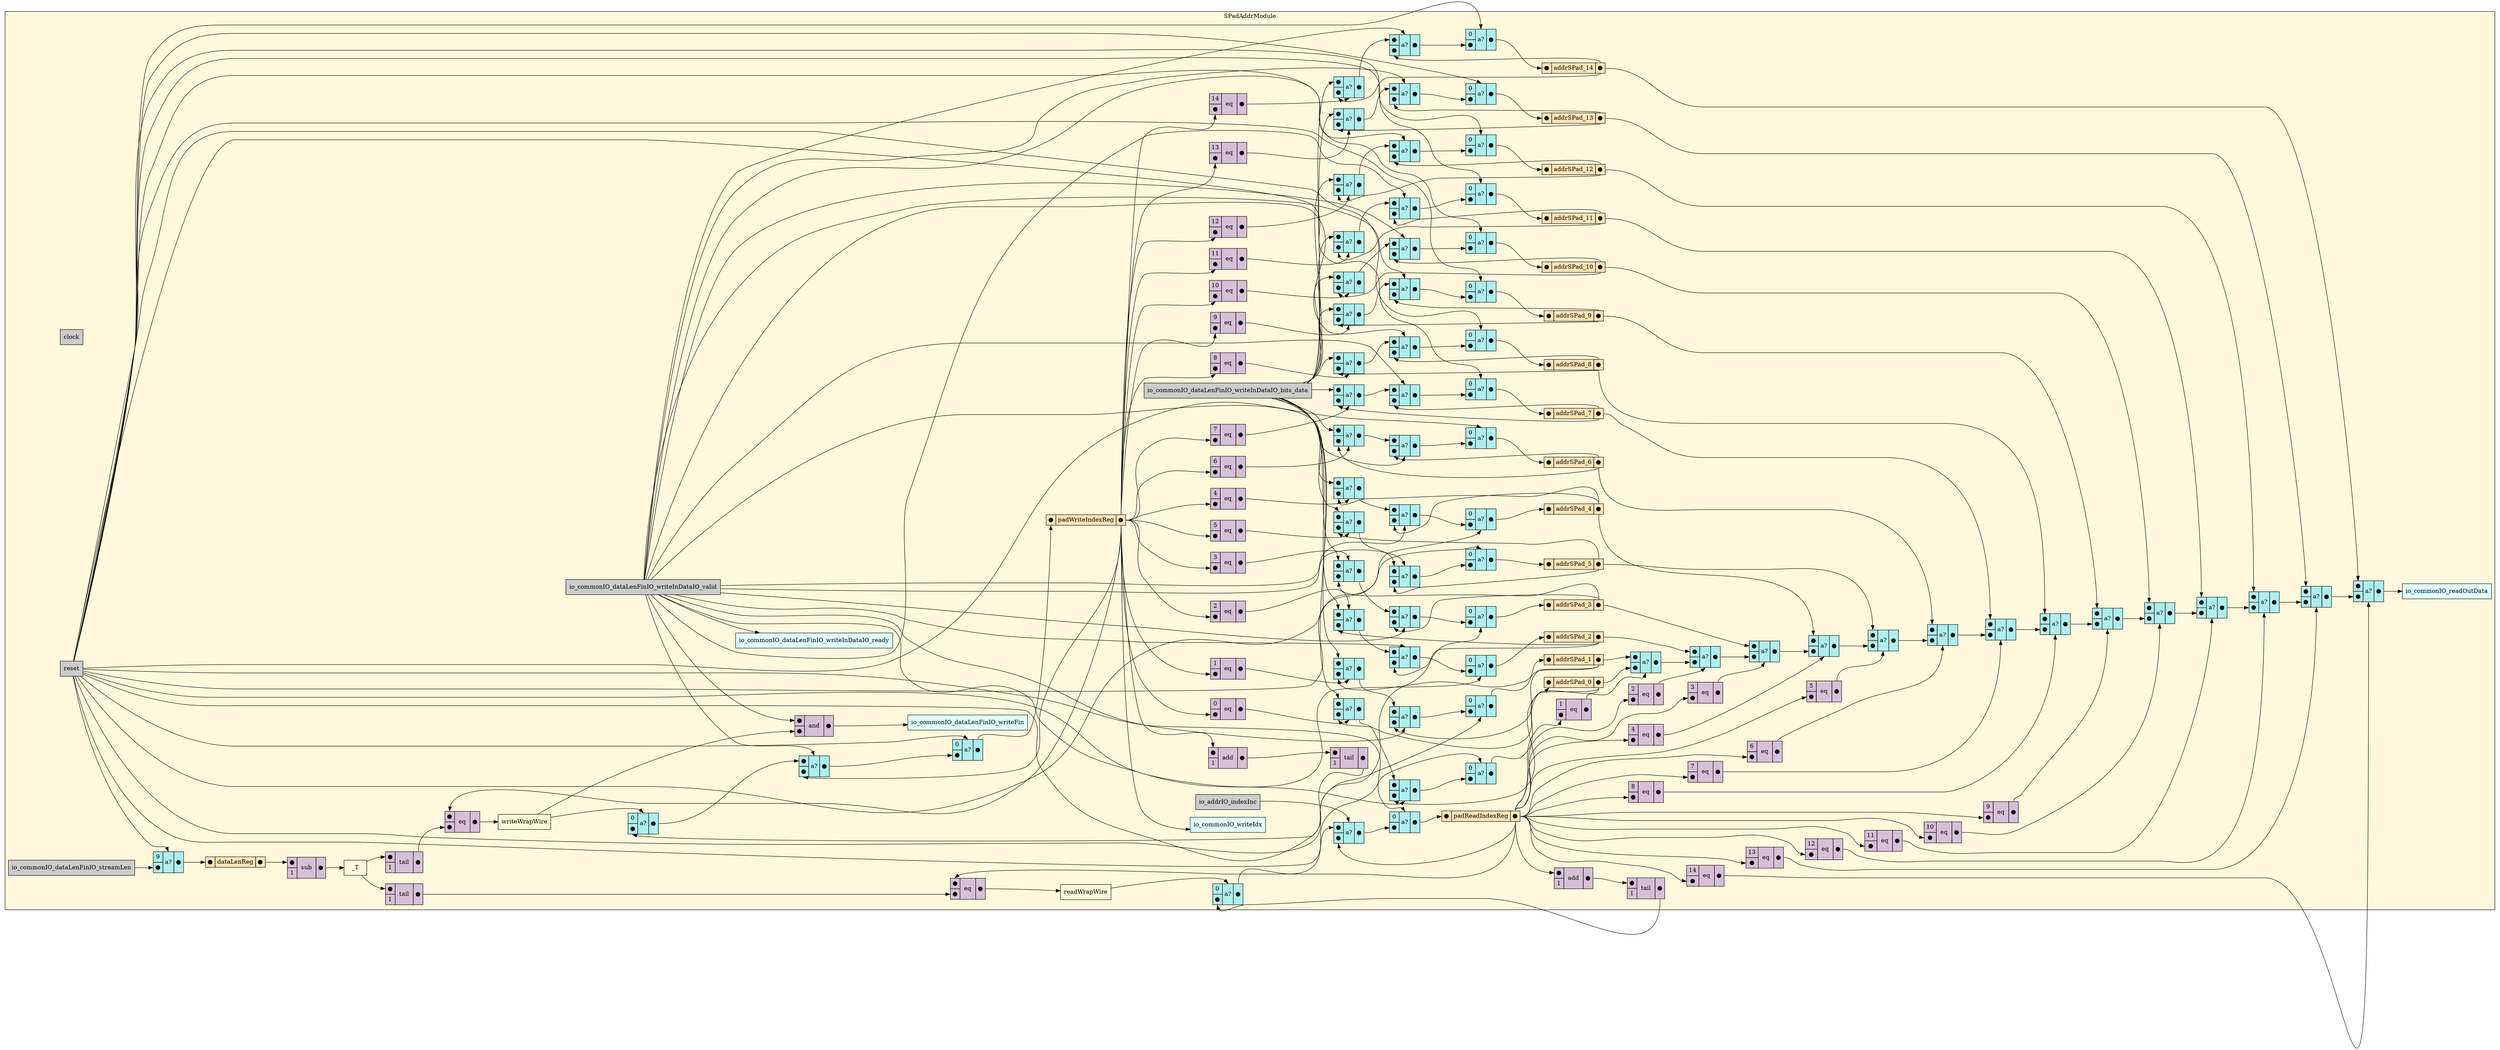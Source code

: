 digraph SPadAddrModule {
stylesheet = "styles.css"
rankdir="LR" 

subgraph cluster_SPadAddrModule {
  label="SPadAddrModule"
  URL=""
  bgcolor="#FFF8DC"
  cluster_SPadAddrModule_clock [shape = "rectangle" style="filled" fillcolor="#CCCCCC" label="clock" rank="0"]
     
cluster_SPadAddrModule_reset [shape = "rectangle" style="filled" fillcolor="#CCCCCC" label="reset" rank="0"]
     
cluster_SPadAddrModule_io_commonIO_dataLenFinIO_writeInDataIO_valid [shape = "rectangle" style="filled" fillcolor="#CCCCCC" label="io_commonIO_dataLenFinIO_writeInDataIO_valid" rank="0"]
     
cluster_SPadAddrModule_io_commonIO_dataLenFinIO_writeInDataIO_bits_data [shape = "rectangle" style="filled" fillcolor="#CCCCCC" label="io_commonIO_dataLenFinIO_writeInDataIO_bits_data" rank="0"]
     
cluster_SPadAddrModule_io_commonIO_dataLenFinIO_streamLen [shape = "rectangle" style="filled" fillcolor="#CCCCCC" label="io_commonIO_dataLenFinIO_streamLen" rank="0"]
     
cluster_SPadAddrModule_io_addrIO_indexInc [shape = "rectangle" style="filled" fillcolor="#CCCCCC" label="io_addrIO_indexInc" rank="0"]
     
cluster_SPadAddrModule_io_commonIO_readOutData [shape = "rectangle" style="filled" fillcolor="#E0FFFF" label="io_commonIO_readOutData" rank="1000"]
     
cluster_SPadAddrModule_io_commonIO_writeIdx [shape = "rectangle" style="filled" fillcolor="#E0FFFF" label="io_commonIO_writeIdx" rank="1000"]
     
cluster_SPadAddrModule_io_commonIO_dataLenFinIO_writeInDataIO_ready [shape = "rectangle" style="filled" fillcolor="#E0FFFF" label="io_commonIO_dataLenFinIO_writeInDataIO_ready" rank="1000"]
     
cluster_SPadAddrModule_io_commonIO_dataLenFinIO_writeFin [shape = "rectangle" style="filled" fillcolor="#E0FFFF" label="io_commonIO_dataLenFinIO_writeFin" rank="1000"]
     
struct_cluster_SPadAddrModule_dataLenReg [shape="plaintext" label=<
<TABLE BORDER="0" CELLBORDER="1" CELLSPACING="0" CELLPADDING="4" BGCOLOR="#FFE4B5">
  <TR>
    <TD PORT="in">&#x25cf;</TD>
    <TD>dataLenReg</TD>
    <TD PORT="out">&#x25cf;</TD>
  </TR>
</TABLE>>];
struct_cluster_SPadAddrModule_padWriteIndexReg [shape="plaintext" label=<
<TABLE BORDER="0" CELLBORDER="1" CELLSPACING="0" CELLPADDING="4" BGCOLOR="#FFE4B5">
  <TR>
    <TD PORT="in">&#x25cf;</TD>
    <TD>padWriteIndexReg</TD>
    <TD PORT="out">&#x25cf;</TD>
  </TR>
</TABLE>>];
struct_cluster_SPadAddrModule_padReadIndexReg [shape="plaintext" label=<
<TABLE BORDER="0" CELLBORDER="1" CELLSPACING="0" CELLPADDING="4" BGCOLOR="#FFE4B5">
  <TR>
    <TD PORT="in">&#x25cf;</TD>
    <TD>padReadIndexReg</TD>
    <TD PORT="out">&#x25cf;</TD>
  </TR>
</TABLE>>];
cluster_SPadAddrModule__T [label = "_T" shape="rectangle"]; 

op_sub_85 [shape = "plaintext" label=<
<TABLE BORDER="0" CELLBORDER="1" CELLSPACING="0" CELLPADDING="4" BGCOLOR="#D8BFD8">
  <TR>
    <TD PORT="in1">&#x25cf;</TD>
    <TD ROWSPAN="2" > sub </TD>
    <TD ROWSPAN="2" PORT="out">&#x25cf;</TD>
  </TR>
  <TR>
    <TD PORT="in2">1</TD>
  </TR>
</TABLE>>];
       
cluster_SPadAddrModule_writeWrapWire [label = "writeWrapWire" shape="rectangle"]; 

op_eq_86 [shape = "plaintext" label=<
<TABLE BORDER="0" CELLBORDER="1" CELLSPACING="0" CELLPADDING="4" BGCOLOR="#D8BFD8">
  <TR>
    <TD PORT="in1">&#x25cf;</TD>
    <TD ROWSPAN="2" > eq </TD>
    <TD ROWSPAN="2" PORT="out">&#x25cf;</TD>
  </TR>
  <TR>
    <TD PORT="in2">&#x25cf;</TD>
  </TR>
</TABLE>>];
       

op_tail_87 [shape = "plaintext" label=<
<TABLE BORDER="0" CELLBORDER="1" CELLSPACING="0" CELLPADDING="4" BGCOLOR="#D8BFD8">
  <TR>
    <TD PORT="in1">&#x25cf;</TD>
    <TD ROWSPAN="2" > tail </TD>
    <TD ROWSPAN="2" PORT="out">&#x25cf;</TD>
  </TR>
  <TR>
    <TD>1</TD>
  </TR>
</TABLE>>];
       
cluster_SPadAddrModule_readWrapWire [label = "readWrapWire" shape="rectangle"]; 

op_eq_88 [shape = "plaintext" label=<
<TABLE BORDER="0" CELLBORDER="1" CELLSPACING="0" CELLPADDING="4" BGCOLOR="#D8BFD8">
  <TR>
    <TD PORT="in1">&#x25cf;</TD>
    <TD ROWSPAN="2" > eq </TD>
    <TD ROWSPAN="2" PORT="out">&#x25cf;</TD>
  </TR>
  <TR>
    <TD PORT="in2">&#x25cf;</TD>
  </TR>
</TABLE>>];
       

op_tail_89 [shape = "plaintext" label=<
<TABLE BORDER="0" CELLBORDER="1" CELLSPACING="0" CELLPADDING="4" BGCOLOR="#D8BFD8">
  <TR>
    <TD PORT="in1">&#x25cf;</TD>
    <TD ROWSPAN="2" > tail </TD>
    <TD ROWSPAN="2" PORT="out">&#x25cf;</TD>
  </TR>
  <TR>
    <TD>1</TD>
  </TR>
</TABLE>>];
       
struct_cluster_SPadAddrModule_addrSPad_0 [shape="plaintext" label=<
<TABLE BORDER="0" CELLBORDER="1" CELLSPACING="0" CELLPADDING="4" BGCOLOR="#FFE4B5">
  <TR>
    <TD PORT="in">&#x25cf;</TD>
    <TD>addrSPad_0</TD>
    <TD PORT="out">&#x25cf;</TD>
  </TR>
</TABLE>>];
struct_cluster_SPadAddrModule_addrSPad_1 [shape="plaintext" label=<
<TABLE BORDER="0" CELLBORDER="1" CELLSPACING="0" CELLPADDING="4" BGCOLOR="#FFE4B5">
  <TR>
    <TD PORT="in">&#x25cf;</TD>
    <TD>addrSPad_1</TD>
    <TD PORT="out">&#x25cf;</TD>
  </TR>
</TABLE>>];
struct_cluster_SPadAddrModule_addrSPad_2 [shape="plaintext" label=<
<TABLE BORDER="0" CELLBORDER="1" CELLSPACING="0" CELLPADDING="4" BGCOLOR="#FFE4B5">
  <TR>
    <TD PORT="in">&#x25cf;</TD>
    <TD>addrSPad_2</TD>
    <TD PORT="out">&#x25cf;</TD>
  </TR>
</TABLE>>];
struct_cluster_SPadAddrModule_addrSPad_3 [shape="plaintext" label=<
<TABLE BORDER="0" CELLBORDER="1" CELLSPACING="0" CELLPADDING="4" BGCOLOR="#FFE4B5">
  <TR>
    <TD PORT="in">&#x25cf;</TD>
    <TD>addrSPad_3</TD>
    <TD PORT="out">&#x25cf;</TD>
  </TR>
</TABLE>>];
struct_cluster_SPadAddrModule_addrSPad_4 [shape="plaintext" label=<
<TABLE BORDER="0" CELLBORDER="1" CELLSPACING="0" CELLPADDING="4" BGCOLOR="#FFE4B5">
  <TR>
    <TD PORT="in">&#x25cf;</TD>
    <TD>addrSPad_4</TD>
    <TD PORT="out">&#x25cf;</TD>
  </TR>
</TABLE>>];
struct_cluster_SPadAddrModule_addrSPad_5 [shape="plaintext" label=<
<TABLE BORDER="0" CELLBORDER="1" CELLSPACING="0" CELLPADDING="4" BGCOLOR="#FFE4B5">
  <TR>
    <TD PORT="in">&#x25cf;</TD>
    <TD>addrSPad_5</TD>
    <TD PORT="out">&#x25cf;</TD>
  </TR>
</TABLE>>];
struct_cluster_SPadAddrModule_addrSPad_6 [shape="plaintext" label=<
<TABLE BORDER="0" CELLBORDER="1" CELLSPACING="0" CELLPADDING="4" BGCOLOR="#FFE4B5">
  <TR>
    <TD PORT="in">&#x25cf;</TD>
    <TD>addrSPad_6</TD>
    <TD PORT="out">&#x25cf;</TD>
  </TR>
</TABLE>>];
struct_cluster_SPadAddrModule_addrSPad_7 [shape="plaintext" label=<
<TABLE BORDER="0" CELLBORDER="1" CELLSPACING="0" CELLPADDING="4" BGCOLOR="#FFE4B5">
  <TR>
    <TD PORT="in">&#x25cf;</TD>
    <TD>addrSPad_7</TD>
    <TD PORT="out">&#x25cf;</TD>
  </TR>
</TABLE>>];
struct_cluster_SPadAddrModule_addrSPad_8 [shape="plaintext" label=<
<TABLE BORDER="0" CELLBORDER="1" CELLSPACING="0" CELLPADDING="4" BGCOLOR="#FFE4B5">
  <TR>
    <TD PORT="in">&#x25cf;</TD>
    <TD>addrSPad_8</TD>
    <TD PORT="out">&#x25cf;</TD>
  </TR>
</TABLE>>];
struct_cluster_SPadAddrModule_addrSPad_9 [shape="plaintext" label=<
<TABLE BORDER="0" CELLBORDER="1" CELLSPACING="0" CELLPADDING="4" BGCOLOR="#FFE4B5">
  <TR>
    <TD PORT="in">&#x25cf;</TD>
    <TD>addrSPad_9</TD>
    <TD PORT="out">&#x25cf;</TD>
  </TR>
</TABLE>>];
struct_cluster_SPadAddrModule_addrSPad_10 [shape="plaintext" label=<
<TABLE BORDER="0" CELLBORDER="1" CELLSPACING="0" CELLPADDING="4" BGCOLOR="#FFE4B5">
  <TR>
    <TD PORT="in">&#x25cf;</TD>
    <TD>addrSPad_10</TD>
    <TD PORT="out">&#x25cf;</TD>
  </TR>
</TABLE>>];
struct_cluster_SPadAddrModule_addrSPad_11 [shape="plaintext" label=<
<TABLE BORDER="0" CELLBORDER="1" CELLSPACING="0" CELLPADDING="4" BGCOLOR="#FFE4B5">
  <TR>
    <TD PORT="in">&#x25cf;</TD>
    <TD>addrSPad_11</TD>
    <TD PORT="out">&#x25cf;</TD>
  </TR>
</TABLE>>];
struct_cluster_SPadAddrModule_addrSPad_12 [shape="plaintext" label=<
<TABLE BORDER="0" CELLBORDER="1" CELLSPACING="0" CELLPADDING="4" BGCOLOR="#FFE4B5">
  <TR>
    <TD PORT="in">&#x25cf;</TD>
    <TD>addrSPad_12</TD>
    <TD PORT="out">&#x25cf;</TD>
  </TR>
</TABLE>>];
struct_cluster_SPadAddrModule_addrSPad_13 [shape="plaintext" label=<
<TABLE BORDER="0" CELLBORDER="1" CELLSPACING="0" CELLPADDING="4" BGCOLOR="#FFE4B5">
  <TR>
    <TD PORT="in">&#x25cf;</TD>
    <TD>addrSPad_13</TD>
    <TD PORT="out">&#x25cf;</TD>
  </TR>
</TABLE>>];
struct_cluster_SPadAddrModule_addrSPad_14 [shape="plaintext" label=<
<TABLE BORDER="0" CELLBORDER="1" CELLSPACING="0" CELLPADDING="4" BGCOLOR="#FFE4B5">
  <TR>
    <TD PORT="in">&#x25cf;</TD>
    <TD>addrSPad_14</TD>
    <TD PORT="out">&#x25cf;</TD>
  </TR>
</TABLE>>];

mux_2049202491 [shape = "plaintext" label=<
<TABLE BORDER="0" CELLBORDER="1" CELLSPACING="0" CELLPADDING="4" BGCOLOR="#AFEEEE">
  <TR>
    <TD PORT="in1">&#x25cf;</TD>
    <TD ROWSPAN="2" PORT="select">a?</TD>
    <TD ROWSPAN="2" PORT="out">&#x25cf;</TD>
  </TR>
  <TR>
    <TD PORT="in2">&#x25cf;</TD>
  </TR>
</TABLE>>];
       

op_eq_90 [shape = "plaintext" label=<
<TABLE BORDER="0" CELLBORDER="1" CELLSPACING="0" CELLPADDING="4" BGCOLOR="#D8BFD8">
  <TR>
    <TD PORT="in1">14</TD>
    <TD ROWSPAN="2" > eq </TD>
    <TD ROWSPAN="2" PORT="out">&#x25cf;</TD>
  </TR>
  <TR>
    <TD PORT="in2">&#x25cf;</TD>
  </TR>
</TABLE>>];
       

mux_1926538878 [shape = "plaintext" label=<
<TABLE BORDER="0" CELLBORDER="1" CELLSPACING="0" CELLPADDING="4" BGCOLOR="#AFEEEE">
  <TR>
    <TD PORT="in1">&#x25cf;</TD>
    <TD ROWSPAN="2" PORT="select">a?</TD>
    <TD ROWSPAN="2" PORT="out">&#x25cf;</TD>
  </TR>
  <TR>
    <TD PORT="in2">&#x25cf;</TD>
  </TR>
</TABLE>>];
       

op_eq_91 [shape = "plaintext" label=<
<TABLE BORDER="0" CELLBORDER="1" CELLSPACING="0" CELLPADDING="4" BGCOLOR="#D8BFD8">
  <TR>
    <TD PORT="in1">13</TD>
    <TD ROWSPAN="2" > eq </TD>
    <TD ROWSPAN="2" PORT="out">&#x25cf;</TD>
  </TR>
  <TR>
    <TD PORT="in2">&#x25cf;</TD>
  </TR>
</TABLE>>];
       

mux_319488335 [shape = "plaintext" label=<
<TABLE BORDER="0" CELLBORDER="1" CELLSPACING="0" CELLPADDING="4" BGCOLOR="#AFEEEE">
  <TR>
    <TD PORT="in1">&#x25cf;</TD>
    <TD ROWSPAN="2" PORT="select">a?</TD>
    <TD ROWSPAN="2" PORT="out">&#x25cf;</TD>
  </TR>
  <TR>
    <TD PORT="in2">&#x25cf;</TD>
  </TR>
</TABLE>>];
       

op_eq_92 [shape = "plaintext" label=<
<TABLE BORDER="0" CELLBORDER="1" CELLSPACING="0" CELLPADDING="4" BGCOLOR="#D8BFD8">
  <TR>
    <TD PORT="in1">12</TD>
    <TD ROWSPAN="2" > eq </TD>
    <TD ROWSPAN="2" PORT="out">&#x25cf;</TD>
  </TR>
  <TR>
    <TD PORT="in2">&#x25cf;</TD>
  </TR>
</TABLE>>];
       

mux_1037706255 [shape = "plaintext" label=<
<TABLE BORDER="0" CELLBORDER="1" CELLSPACING="0" CELLPADDING="4" BGCOLOR="#AFEEEE">
  <TR>
    <TD PORT="in1">&#x25cf;</TD>
    <TD ROWSPAN="2" PORT="select">a?</TD>
    <TD ROWSPAN="2" PORT="out">&#x25cf;</TD>
  </TR>
  <TR>
    <TD PORT="in2">&#x25cf;</TD>
  </TR>
</TABLE>>];
       

op_eq_93 [shape = "plaintext" label=<
<TABLE BORDER="0" CELLBORDER="1" CELLSPACING="0" CELLPADDING="4" BGCOLOR="#D8BFD8">
  <TR>
    <TD PORT="in1">11</TD>
    <TD ROWSPAN="2" > eq </TD>
    <TD ROWSPAN="2" PORT="out">&#x25cf;</TD>
  </TR>
  <TR>
    <TD PORT="in2">&#x25cf;</TD>
  </TR>
</TABLE>>];
       

mux_1506158024 [shape = "plaintext" label=<
<TABLE BORDER="0" CELLBORDER="1" CELLSPACING="0" CELLPADDING="4" BGCOLOR="#AFEEEE">
  <TR>
    <TD PORT="in1">&#x25cf;</TD>
    <TD ROWSPAN="2" PORT="select">a?</TD>
    <TD ROWSPAN="2" PORT="out">&#x25cf;</TD>
  </TR>
  <TR>
    <TD PORT="in2">&#x25cf;</TD>
  </TR>
</TABLE>>];
       

op_eq_94 [shape = "plaintext" label=<
<TABLE BORDER="0" CELLBORDER="1" CELLSPACING="0" CELLPADDING="4" BGCOLOR="#D8BFD8">
  <TR>
    <TD PORT="in1">10</TD>
    <TD ROWSPAN="2" > eq </TD>
    <TD ROWSPAN="2" PORT="out">&#x25cf;</TD>
  </TR>
  <TR>
    <TD PORT="in2">&#x25cf;</TD>
  </TR>
</TABLE>>];
       

mux_1614080505 [shape = "plaintext" label=<
<TABLE BORDER="0" CELLBORDER="1" CELLSPACING="0" CELLPADDING="4" BGCOLOR="#AFEEEE">
  <TR>
    <TD PORT="in1">&#x25cf;</TD>
    <TD ROWSPAN="2" PORT="select">a?</TD>
    <TD ROWSPAN="2" PORT="out">&#x25cf;</TD>
  </TR>
  <TR>
    <TD PORT="in2">&#x25cf;</TD>
  </TR>
</TABLE>>];
       

op_eq_95 [shape = "plaintext" label=<
<TABLE BORDER="0" CELLBORDER="1" CELLSPACING="0" CELLPADDING="4" BGCOLOR="#D8BFD8">
  <TR>
    <TD PORT="in1">9</TD>
    <TD ROWSPAN="2" > eq </TD>
    <TD ROWSPAN="2" PORT="out">&#x25cf;</TD>
  </TR>
  <TR>
    <TD PORT="in2">&#x25cf;</TD>
  </TR>
</TABLE>>];
       

mux_1495366125 [shape = "plaintext" label=<
<TABLE BORDER="0" CELLBORDER="1" CELLSPACING="0" CELLPADDING="4" BGCOLOR="#AFEEEE">
  <TR>
    <TD PORT="in1">&#x25cf;</TD>
    <TD ROWSPAN="2" PORT="select">a?</TD>
    <TD ROWSPAN="2" PORT="out">&#x25cf;</TD>
  </TR>
  <TR>
    <TD PORT="in2">&#x25cf;</TD>
  </TR>
</TABLE>>];
       

op_eq_96 [shape = "plaintext" label=<
<TABLE BORDER="0" CELLBORDER="1" CELLSPACING="0" CELLPADDING="4" BGCOLOR="#D8BFD8">
  <TR>
    <TD PORT="in1">8</TD>
    <TD ROWSPAN="2" > eq </TD>
    <TD ROWSPAN="2" PORT="out">&#x25cf;</TD>
  </TR>
  <TR>
    <TD PORT="in2">&#x25cf;</TD>
  </TR>
</TABLE>>];
       

mux_66755092 [shape = "plaintext" label=<
<TABLE BORDER="0" CELLBORDER="1" CELLSPACING="0" CELLPADDING="4" BGCOLOR="#AFEEEE">
  <TR>
    <TD PORT="in1">&#x25cf;</TD>
    <TD ROWSPAN="2" PORT="select">a?</TD>
    <TD ROWSPAN="2" PORT="out">&#x25cf;</TD>
  </TR>
  <TR>
    <TD PORT="in2">&#x25cf;</TD>
  </TR>
</TABLE>>];
       

op_eq_97 [shape = "plaintext" label=<
<TABLE BORDER="0" CELLBORDER="1" CELLSPACING="0" CELLPADDING="4" BGCOLOR="#D8BFD8">
  <TR>
    <TD PORT="in1">7</TD>
    <TD ROWSPAN="2" > eq </TD>
    <TD ROWSPAN="2" PORT="out">&#x25cf;</TD>
  </TR>
  <TR>
    <TD PORT="in2">&#x25cf;</TD>
  </TR>
</TABLE>>];
       

mux_813141388 [shape = "plaintext" label=<
<TABLE BORDER="0" CELLBORDER="1" CELLSPACING="0" CELLPADDING="4" BGCOLOR="#AFEEEE">
  <TR>
    <TD PORT="in1">&#x25cf;</TD>
    <TD ROWSPAN="2" PORT="select">a?</TD>
    <TD ROWSPAN="2" PORT="out">&#x25cf;</TD>
  </TR>
  <TR>
    <TD PORT="in2">&#x25cf;</TD>
  </TR>
</TABLE>>];
       

op_eq_98 [shape = "plaintext" label=<
<TABLE BORDER="0" CELLBORDER="1" CELLSPACING="0" CELLPADDING="4" BGCOLOR="#D8BFD8">
  <TR>
    <TD PORT="in1">6</TD>
    <TD ROWSPAN="2" > eq </TD>
    <TD ROWSPAN="2" PORT="out">&#x25cf;</TD>
  </TR>
  <TR>
    <TD PORT="in2">&#x25cf;</TD>
  </TR>
</TABLE>>];
       

mux_133399193 [shape = "plaintext" label=<
<TABLE BORDER="0" CELLBORDER="1" CELLSPACING="0" CELLPADDING="4" BGCOLOR="#AFEEEE">
  <TR>
    <TD PORT="in1">&#x25cf;</TD>
    <TD ROWSPAN="2" PORT="select">a?</TD>
    <TD ROWSPAN="2" PORT="out">&#x25cf;</TD>
  </TR>
  <TR>
    <TD PORT="in2">&#x25cf;</TD>
  </TR>
</TABLE>>];
       

op_eq_99 [shape = "plaintext" label=<
<TABLE BORDER="0" CELLBORDER="1" CELLSPACING="0" CELLPADDING="4" BGCOLOR="#D8BFD8">
  <TR>
    <TD PORT="in1">5</TD>
    <TD ROWSPAN="2" > eq </TD>
    <TD ROWSPAN="2" PORT="out">&#x25cf;</TD>
  </TR>
  <TR>
    <TD PORT="in2">&#x25cf;</TD>
  </TR>
</TABLE>>];
       

mux_831107581 [shape = "plaintext" label=<
<TABLE BORDER="0" CELLBORDER="1" CELLSPACING="0" CELLPADDING="4" BGCOLOR="#AFEEEE">
  <TR>
    <TD PORT="in1">&#x25cf;</TD>
    <TD ROWSPAN="2" PORT="select">a?</TD>
    <TD ROWSPAN="2" PORT="out">&#x25cf;</TD>
  </TR>
  <TR>
    <TD PORT="in2">&#x25cf;</TD>
  </TR>
</TABLE>>];
       

op_eq_100 [shape = "plaintext" label=<
<TABLE BORDER="0" CELLBORDER="1" CELLSPACING="0" CELLPADDING="4" BGCOLOR="#D8BFD8">
  <TR>
    <TD PORT="in1">4</TD>
    <TD ROWSPAN="2" > eq </TD>
    <TD ROWSPAN="2" PORT="out">&#x25cf;</TD>
  </TR>
  <TR>
    <TD PORT="in2">&#x25cf;</TD>
  </TR>
</TABLE>>];
       

mux_794809759 [shape = "plaintext" label=<
<TABLE BORDER="0" CELLBORDER="1" CELLSPACING="0" CELLPADDING="4" BGCOLOR="#AFEEEE">
  <TR>
    <TD PORT="in1">&#x25cf;</TD>
    <TD ROWSPAN="2" PORT="select">a?</TD>
    <TD ROWSPAN="2" PORT="out">&#x25cf;</TD>
  </TR>
  <TR>
    <TD PORT="in2">&#x25cf;</TD>
  </TR>
</TABLE>>];
       

op_eq_101 [shape = "plaintext" label=<
<TABLE BORDER="0" CELLBORDER="1" CELLSPACING="0" CELLPADDING="4" BGCOLOR="#D8BFD8">
  <TR>
    <TD PORT="in1">3</TD>
    <TD ROWSPAN="2" > eq </TD>
    <TD ROWSPAN="2" PORT="out">&#x25cf;</TD>
  </TR>
  <TR>
    <TD PORT="in2">&#x25cf;</TD>
  </TR>
</TABLE>>];
       

mux_20185978 [shape = "plaintext" label=<
<TABLE BORDER="0" CELLBORDER="1" CELLSPACING="0" CELLPADDING="4" BGCOLOR="#AFEEEE">
  <TR>
    <TD PORT="in1">&#x25cf;</TD>
    <TD ROWSPAN="2" PORT="select">a?</TD>
    <TD ROWSPAN="2" PORT="out">&#x25cf;</TD>
  </TR>
  <TR>
    <TD PORT="in2">&#x25cf;</TD>
  </TR>
</TABLE>>];
       

op_eq_102 [shape = "plaintext" label=<
<TABLE BORDER="0" CELLBORDER="1" CELLSPACING="0" CELLPADDING="4" BGCOLOR="#D8BFD8">
  <TR>
    <TD PORT="in1">2</TD>
    <TD ROWSPAN="2" > eq </TD>
    <TD ROWSPAN="2" PORT="out">&#x25cf;</TD>
  </TR>
  <TR>
    <TD PORT="in2">&#x25cf;</TD>
  </TR>
</TABLE>>];
       

mux_1053384027 [shape = "plaintext" label=<
<TABLE BORDER="0" CELLBORDER="1" CELLSPACING="0" CELLPADDING="4" BGCOLOR="#AFEEEE">
  <TR>
    <TD PORT="in1">&#x25cf;</TD>
    <TD ROWSPAN="2" PORT="select">a?</TD>
    <TD ROWSPAN="2" PORT="out">&#x25cf;</TD>
  </TR>
  <TR>
    <TD PORT="in2">&#x25cf;</TD>
  </TR>
</TABLE>>];
       

op_eq_103 [shape = "plaintext" label=<
<TABLE BORDER="0" CELLBORDER="1" CELLSPACING="0" CELLPADDING="4" BGCOLOR="#D8BFD8">
  <TR>
    <TD PORT="in1">1</TD>
    <TD ROWSPAN="2" > eq </TD>
    <TD ROWSPAN="2" PORT="out">&#x25cf;</TD>
  </TR>
  <TR>
    <TD PORT="in2">&#x25cf;</TD>
  </TR>
</TABLE>>];
       

op_and_104 [shape = "plaintext" label=<
<TABLE BORDER="0" CELLBORDER="1" CELLSPACING="0" CELLPADDING="4" BGCOLOR="#D8BFD8">
  <TR>
    <TD PORT="in1">&#x25cf;</TD>
    <TD ROWSPAN="2" > and </TD>
    <TD ROWSPAN="2" PORT="out">&#x25cf;</TD>
  </TR>
  <TR>
    <TD PORT="in2">&#x25cf;</TD>
  </TR>
</TABLE>>];
       

mux_1917568076 [shape = "plaintext" label=<
<TABLE BORDER="0" CELLBORDER="1" CELLSPACING="0" CELLPADDING="4" BGCOLOR="#AFEEEE">
  <TR>
    <TD PORT="in1">9</TD>
    <TD ROWSPAN="2" PORT="select">a?</TD>
    <TD ROWSPAN="2" PORT="out">&#x25cf;</TD>
  </TR>
  <TR>
    <TD PORT="in2">&#x25cf;</TD>
  </TR>
</TABLE>>];
       

mux_1655311714 [shape = "plaintext" label=<
<TABLE BORDER="0" CELLBORDER="1" CELLSPACING="0" CELLPADDING="4" BGCOLOR="#AFEEEE">
  <TR>
    <TD PORT="in1">0</TD>
    <TD ROWSPAN="2" PORT="select">a?</TD>
    <TD ROWSPAN="2" PORT="out">&#x25cf;</TD>
  </TR>
  <TR>
    <TD PORT="in2">&#x25cf;</TD>
  </TR>
</TABLE>>];
       

mux_2006009045 [shape = "plaintext" label=<
<TABLE BORDER="0" CELLBORDER="1" CELLSPACING="0" CELLPADDING="4" BGCOLOR="#AFEEEE">
  <TR>
    <TD PORT="in1">&#x25cf;</TD>
    <TD ROWSPAN="2" PORT="select">a?</TD>
    <TD ROWSPAN="2" PORT="out">&#x25cf;</TD>
  </TR>
  <TR>
    <TD PORT="in2">&#x25cf;</TD>
  </TR>
</TABLE>>];
       

mux_1200765837 [shape = "plaintext" label=<
<TABLE BORDER="0" CELLBORDER="1" CELLSPACING="0" CELLPADDING="4" BGCOLOR="#AFEEEE">
  <TR>
    <TD PORT="in1">0</TD>
    <TD ROWSPAN="2" PORT="select">a?</TD>
    <TD ROWSPAN="2" PORT="out">&#x25cf;</TD>
  </TR>
  <TR>
    <TD PORT="in2">&#x25cf;</TD>
  </TR>
</TABLE>>];
       

op_tail_105 [shape = "plaintext" label=<
<TABLE BORDER="0" CELLBORDER="1" CELLSPACING="0" CELLPADDING="4" BGCOLOR="#D8BFD8">
  <TR>
    <TD PORT="in1">&#x25cf;</TD>
    <TD ROWSPAN="2" > tail </TD>
    <TD ROWSPAN="2" PORT="out">&#x25cf;</TD>
  </TR>
  <TR>
    <TD>1</TD>
  </TR>
</TABLE>>];
       

op_add_106 [shape = "plaintext" label=<
<TABLE BORDER="0" CELLBORDER="1" CELLSPACING="0" CELLPADDING="4" BGCOLOR="#D8BFD8">
  <TR>
    <TD PORT="in1">&#x25cf;</TD>
    <TD ROWSPAN="2" > add </TD>
    <TD ROWSPAN="2" PORT="out">&#x25cf;</TD>
  </TR>
  <TR>
    <TD PORT="in2">1</TD>
  </TR>
</TABLE>>];
       

mux_726925123 [shape = "plaintext" label=<
<TABLE BORDER="0" CELLBORDER="1" CELLSPACING="0" CELLPADDING="4" BGCOLOR="#AFEEEE">
  <TR>
    <TD PORT="in1">0</TD>
    <TD ROWSPAN="2" PORT="select">a?</TD>
    <TD ROWSPAN="2" PORT="out">&#x25cf;</TD>
  </TR>
  <TR>
    <TD PORT="in2">&#x25cf;</TD>
  </TR>
</TABLE>>];
       

mux_1453398523 [shape = "plaintext" label=<
<TABLE BORDER="0" CELLBORDER="1" CELLSPACING="0" CELLPADDING="4" BGCOLOR="#AFEEEE">
  <TR>
    <TD PORT="in1">&#x25cf;</TD>
    <TD ROWSPAN="2" PORT="select">a?</TD>
    <TD ROWSPAN="2" PORT="out">&#x25cf;</TD>
  </TR>
  <TR>
    <TD PORT="in2">&#x25cf;</TD>
  </TR>
</TABLE>>];
       

mux_1879217376 [shape = "plaintext" label=<
<TABLE BORDER="0" CELLBORDER="1" CELLSPACING="0" CELLPADDING="4" BGCOLOR="#AFEEEE">
  <TR>
    <TD PORT="in1">0</TD>
    <TD ROWSPAN="2" PORT="select">a?</TD>
    <TD ROWSPAN="2" PORT="out">&#x25cf;</TD>
  </TR>
  <TR>
    <TD PORT="in2">&#x25cf;</TD>
  </TR>
</TABLE>>];
       

op_tail_107 [shape = "plaintext" label=<
<TABLE BORDER="0" CELLBORDER="1" CELLSPACING="0" CELLPADDING="4" BGCOLOR="#D8BFD8">
  <TR>
    <TD PORT="in1">&#x25cf;</TD>
    <TD ROWSPAN="2" > tail </TD>
    <TD ROWSPAN="2" PORT="out">&#x25cf;</TD>
  </TR>
  <TR>
    <TD>1</TD>
  </TR>
</TABLE>>];
       

op_add_108 [shape = "plaintext" label=<
<TABLE BORDER="0" CELLBORDER="1" CELLSPACING="0" CELLPADDING="4" BGCOLOR="#D8BFD8">
  <TR>
    <TD PORT="in1">&#x25cf;</TD>
    <TD ROWSPAN="2" > add </TD>
    <TD ROWSPAN="2" PORT="out">&#x25cf;</TD>
  </TR>
  <TR>
    <TD PORT="in2">1</TD>
  </TR>
</TABLE>>];
       

mux_1191789408 [shape = "plaintext" label=<
<TABLE BORDER="0" CELLBORDER="1" CELLSPACING="0" CELLPADDING="4" BGCOLOR="#AFEEEE">
  <TR>
    <TD PORT="in1">0</TD>
    <TD ROWSPAN="2" PORT="select">a?</TD>
    <TD ROWSPAN="2" PORT="out">&#x25cf;</TD>
  </TR>
  <TR>
    <TD PORT="in2">&#x25cf;</TD>
  </TR>
</TABLE>>];
       

mux_687242275 [shape = "plaintext" label=<
<TABLE BORDER="0" CELLBORDER="1" CELLSPACING="0" CELLPADDING="4" BGCOLOR="#AFEEEE">
  <TR>
    <TD PORT="in1">&#x25cf;</TD>
    <TD ROWSPAN="2" PORT="select">a?</TD>
    <TD ROWSPAN="2" PORT="out">&#x25cf;</TD>
  </TR>
  <TR>
    <TD PORT="in2">&#x25cf;</TD>
  </TR>
</TABLE>>];
       

mux_260158353 [shape = "plaintext" label=<
<TABLE BORDER="0" CELLBORDER="1" CELLSPACING="0" CELLPADDING="4" BGCOLOR="#AFEEEE">
  <TR>
    <TD PORT="in1">&#x25cf;</TD>
    <TD ROWSPAN="2" PORT="select">a?</TD>
    <TD ROWSPAN="2" PORT="out">&#x25cf;</TD>
  </TR>
  <TR>
    <TD PORT="in2">&#x25cf;</TD>
  </TR>
</TABLE>>];
       

op_eq_109 [shape = "plaintext" label=<
<TABLE BORDER="0" CELLBORDER="1" CELLSPACING="0" CELLPADDING="4" BGCOLOR="#D8BFD8">
  <TR>
    <TD PORT="in1">0</TD>
    <TD ROWSPAN="2" > eq </TD>
    <TD ROWSPAN="2" PORT="out">&#x25cf;</TD>
  </TR>
  <TR>
    <TD PORT="in2">&#x25cf;</TD>
  </TR>
</TABLE>>];
       

mux_317470931 [shape = "plaintext" label=<
<TABLE BORDER="0" CELLBORDER="1" CELLSPACING="0" CELLPADDING="4" BGCOLOR="#AFEEEE">
  <TR>
    <TD PORT="in1">0</TD>
    <TD ROWSPAN="2" PORT="select">a?</TD>
    <TD ROWSPAN="2" PORT="out">&#x25cf;</TD>
  </TR>
  <TR>
    <TD PORT="in2">&#x25cf;</TD>
  </TR>
</TABLE>>];
       

mux_128296247 [shape = "plaintext" label=<
<TABLE BORDER="0" CELLBORDER="1" CELLSPACING="0" CELLPADDING="4" BGCOLOR="#AFEEEE">
  <TR>
    <TD PORT="in1">&#x25cf;</TD>
    <TD ROWSPAN="2" PORT="select">a?</TD>
    <TD ROWSPAN="2" PORT="out">&#x25cf;</TD>
  </TR>
  <TR>
    <TD PORT="in2">&#x25cf;</TD>
  </TR>
</TABLE>>];
       

mux_1947825395 [shape = "plaintext" label=<
<TABLE BORDER="0" CELLBORDER="1" CELLSPACING="0" CELLPADDING="4" BGCOLOR="#AFEEEE">
  <TR>
    <TD PORT="in1">&#x25cf;</TD>
    <TD ROWSPAN="2" PORT="select">a?</TD>
    <TD ROWSPAN="2" PORT="out">&#x25cf;</TD>
  </TR>
  <TR>
    <TD PORT="in2">&#x25cf;</TD>
  </TR>
</TABLE>>];
       

op_eq_110 [shape = "plaintext" label=<
<TABLE BORDER="0" CELLBORDER="1" CELLSPACING="0" CELLPADDING="4" BGCOLOR="#D8BFD8">
  <TR>
    <TD PORT="in1">1</TD>
    <TD ROWSPAN="2" > eq </TD>
    <TD ROWSPAN="2" PORT="out">&#x25cf;</TD>
  </TR>
  <TR>
    <TD PORT="in2">&#x25cf;</TD>
  </TR>
</TABLE>>];
       

mux_2143785277 [shape = "plaintext" label=<
<TABLE BORDER="0" CELLBORDER="1" CELLSPACING="0" CELLPADDING="4" BGCOLOR="#AFEEEE">
  <TR>
    <TD PORT="in1">0</TD>
    <TD ROWSPAN="2" PORT="select">a?</TD>
    <TD ROWSPAN="2" PORT="out">&#x25cf;</TD>
  </TR>
  <TR>
    <TD PORT="in2">&#x25cf;</TD>
  </TR>
</TABLE>>];
       

mux_96244437 [shape = "plaintext" label=<
<TABLE BORDER="0" CELLBORDER="1" CELLSPACING="0" CELLPADDING="4" BGCOLOR="#AFEEEE">
  <TR>
    <TD PORT="in1">&#x25cf;</TD>
    <TD ROWSPAN="2" PORT="select">a?</TD>
    <TD ROWSPAN="2" PORT="out">&#x25cf;</TD>
  </TR>
  <TR>
    <TD PORT="in2">&#x25cf;</TD>
  </TR>
</TABLE>>];
       

mux_757808781 [shape = "plaintext" label=<
<TABLE BORDER="0" CELLBORDER="1" CELLSPACING="0" CELLPADDING="4" BGCOLOR="#AFEEEE">
  <TR>
    <TD PORT="in1">&#x25cf;</TD>
    <TD ROWSPAN="2" PORT="select">a?</TD>
    <TD ROWSPAN="2" PORT="out">&#x25cf;</TD>
  </TR>
  <TR>
    <TD PORT="in2">&#x25cf;</TD>
  </TR>
</TABLE>>];
       

op_eq_111 [shape = "plaintext" label=<
<TABLE BORDER="0" CELLBORDER="1" CELLSPACING="0" CELLPADDING="4" BGCOLOR="#D8BFD8">
  <TR>
    <TD PORT="in1">2</TD>
    <TD ROWSPAN="2" > eq </TD>
    <TD ROWSPAN="2" PORT="out">&#x25cf;</TD>
  </TR>
  <TR>
    <TD PORT="in2">&#x25cf;</TD>
  </TR>
</TABLE>>];
       

mux_388634555 [shape = "plaintext" label=<
<TABLE BORDER="0" CELLBORDER="1" CELLSPACING="0" CELLPADDING="4" BGCOLOR="#AFEEEE">
  <TR>
    <TD PORT="in1">0</TD>
    <TD ROWSPAN="2" PORT="select">a?</TD>
    <TD ROWSPAN="2" PORT="out">&#x25cf;</TD>
  </TR>
  <TR>
    <TD PORT="in2">&#x25cf;</TD>
  </TR>
</TABLE>>];
       

mux_1032720460 [shape = "plaintext" label=<
<TABLE BORDER="0" CELLBORDER="1" CELLSPACING="0" CELLPADDING="4" BGCOLOR="#AFEEEE">
  <TR>
    <TD PORT="in1">&#x25cf;</TD>
    <TD ROWSPAN="2" PORT="select">a?</TD>
    <TD ROWSPAN="2" PORT="out">&#x25cf;</TD>
  </TR>
  <TR>
    <TD PORT="in2">&#x25cf;</TD>
  </TR>
</TABLE>>];
       

mux_139702981 [shape = "plaintext" label=<
<TABLE BORDER="0" CELLBORDER="1" CELLSPACING="0" CELLPADDING="4" BGCOLOR="#AFEEEE">
  <TR>
    <TD PORT="in1">&#x25cf;</TD>
    <TD ROWSPAN="2" PORT="select">a?</TD>
    <TD ROWSPAN="2" PORT="out">&#x25cf;</TD>
  </TR>
  <TR>
    <TD PORT="in2">&#x25cf;</TD>
  </TR>
</TABLE>>];
       

op_eq_112 [shape = "plaintext" label=<
<TABLE BORDER="0" CELLBORDER="1" CELLSPACING="0" CELLPADDING="4" BGCOLOR="#D8BFD8">
  <TR>
    <TD PORT="in1">3</TD>
    <TD ROWSPAN="2" > eq </TD>
    <TD ROWSPAN="2" PORT="out">&#x25cf;</TD>
  </TR>
  <TR>
    <TD PORT="in2">&#x25cf;</TD>
  </TR>
</TABLE>>];
       

mux_1455507309 [shape = "plaintext" label=<
<TABLE BORDER="0" CELLBORDER="1" CELLSPACING="0" CELLPADDING="4" BGCOLOR="#AFEEEE">
  <TR>
    <TD PORT="in1">0</TD>
    <TD ROWSPAN="2" PORT="select">a?</TD>
    <TD ROWSPAN="2" PORT="out">&#x25cf;</TD>
  </TR>
  <TR>
    <TD PORT="in2">&#x25cf;</TD>
  </TR>
</TABLE>>];
       

mux_1608697313 [shape = "plaintext" label=<
<TABLE BORDER="0" CELLBORDER="1" CELLSPACING="0" CELLPADDING="4" BGCOLOR="#AFEEEE">
  <TR>
    <TD PORT="in1">&#x25cf;</TD>
    <TD ROWSPAN="2" PORT="select">a?</TD>
    <TD ROWSPAN="2" PORT="out">&#x25cf;</TD>
  </TR>
  <TR>
    <TD PORT="in2">&#x25cf;</TD>
  </TR>
</TABLE>>];
       

mux_1838317754 [shape = "plaintext" label=<
<TABLE BORDER="0" CELLBORDER="1" CELLSPACING="0" CELLPADDING="4" BGCOLOR="#AFEEEE">
  <TR>
    <TD PORT="in1">&#x25cf;</TD>
    <TD ROWSPAN="2" PORT="select">a?</TD>
    <TD ROWSPAN="2" PORT="out">&#x25cf;</TD>
  </TR>
  <TR>
    <TD PORT="in2">&#x25cf;</TD>
  </TR>
</TABLE>>];
       

op_eq_113 [shape = "plaintext" label=<
<TABLE BORDER="0" CELLBORDER="1" CELLSPACING="0" CELLPADDING="4" BGCOLOR="#D8BFD8">
  <TR>
    <TD PORT="in1">4</TD>
    <TD ROWSPAN="2" > eq </TD>
    <TD ROWSPAN="2" PORT="out">&#x25cf;</TD>
  </TR>
  <TR>
    <TD PORT="in2">&#x25cf;</TD>
  </TR>
</TABLE>>];
       

mux_235985868 [shape = "plaintext" label=<
<TABLE BORDER="0" CELLBORDER="1" CELLSPACING="0" CELLPADDING="4" BGCOLOR="#AFEEEE">
  <TR>
    <TD PORT="in1">0</TD>
    <TD ROWSPAN="2" PORT="select">a?</TD>
    <TD ROWSPAN="2" PORT="out">&#x25cf;</TD>
  </TR>
  <TR>
    <TD PORT="in2">&#x25cf;</TD>
  </TR>
</TABLE>>];
       

mux_740155527 [shape = "plaintext" label=<
<TABLE BORDER="0" CELLBORDER="1" CELLSPACING="0" CELLPADDING="4" BGCOLOR="#AFEEEE">
  <TR>
    <TD PORT="in1">&#x25cf;</TD>
    <TD ROWSPAN="2" PORT="select">a?</TD>
    <TD ROWSPAN="2" PORT="out">&#x25cf;</TD>
  </TR>
  <TR>
    <TD PORT="in2">&#x25cf;</TD>
  </TR>
</TABLE>>];
       

mux_330652191 [shape = "plaintext" label=<
<TABLE BORDER="0" CELLBORDER="1" CELLSPACING="0" CELLPADDING="4" BGCOLOR="#AFEEEE">
  <TR>
    <TD PORT="in1">&#x25cf;</TD>
    <TD ROWSPAN="2" PORT="select">a?</TD>
    <TD ROWSPAN="2" PORT="out">&#x25cf;</TD>
  </TR>
  <TR>
    <TD PORT="in2">&#x25cf;</TD>
  </TR>
</TABLE>>];
       

op_eq_114 [shape = "plaintext" label=<
<TABLE BORDER="0" CELLBORDER="1" CELLSPACING="0" CELLPADDING="4" BGCOLOR="#D8BFD8">
  <TR>
    <TD PORT="in1">5</TD>
    <TD ROWSPAN="2" > eq </TD>
    <TD ROWSPAN="2" PORT="out">&#x25cf;</TD>
  </TR>
  <TR>
    <TD PORT="in2">&#x25cf;</TD>
  </TR>
</TABLE>>];
       

mux_1599572244 [shape = "plaintext" label=<
<TABLE BORDER="0" CELLBORDER="1" CELLSPACING="0" CELLPADDING="4" BGCOLOR="#AFEEEE">
  <TR>
    <TD PORT="in1">0</TD>
    <TD ROWSPAN="2" PORT="select">a?</TD>
    <TD ROWSPAN="2" PORT="out">&#x25cf;</TD>
  </TR>
  <TR>
    <TD PORT="in2">&#x25cf;</TD>
  </TR>
</TABLE>>];
       

mux_935652800 [shape = "plaintext" label=<
<TABLE BORDER="0" CELLBORDER="1" CELLSPACING="0" CELLPADDING="4" BGCOLOR="#AFEEEE">
  <TR>
    <TD PORT="in1">&#x25cf;</TD>
    <TD ROWSPAN="2" PORT="select">a?</TD>
    <TD ROWSPAN="2" PORT="out">&#x25cf;</TD>
  </TR>
  <TR>
    <TD PORT="in2">&#x25cf;</TD>
  </TR>
</TABLE>>];
       

mux_2146020759 [shape = "plaintext" label=<
<TABLE BORDER="0" CELLBORDER="1" CELLSPACING="0" CELLPADDING="4" BGCOLOR="#AFEEEE">
  <TR>
    <TD PORT="in1">&#x25cf;</TD>
    <TD ROWSPAN="2" PORT="select">a?</TD>
    <TD ROWSPAN="2" PORT="out">&#x25cf;</TD>
  </TR>
  <TR>
    <TD PORT="in2">&#x25cf;</TD>
  </TR>
</TABLE>>];
       

op_eq_115 [shape = "plaintext" label=<
<TABLE BORDER="0" CELLBORDER="1" CELLSPACING="0" CELLPADDING="4" BGCOLOR="#D8BFD8">
  <TR>
    <TD PORT="in1">6</TD>
    <TD ROWSPAN="2" > eq </TD>
    <TD ROWSPAN="2" PORT="out">&#x25cf;</TD>
  </TR>
  <TR>
    <TD PORT="in2">&#x25cf;</TD>
  </TR>
</TABLE>>];
       

mux_294874192 [shape = "plaintext" label=<
<TABLE BORDER="0" CELLBORDER="1" CELLSPACING="0" CELLPADDING="4" BGCOLOR="#AFEEEE">
  <TR>
    <TD PORT="in1">0</TD>
    <TD ROWSPAN="2" PORT="select">a?</TD>
    <TD ROWSPAN="2" PORT="out">&#x25cf;</TD>
  </TR>
  <TR>
    <TD PORT="in2">&#x25cf;</TD>
  </TR>
</TABLE>>];
       

mux_133738944 [shape = "plaintext" label=<
<TABLE BORDER="0" CELLBORDER="1" CELLSPACING="0" CELLPADDING="4" BGCOLOR="#AFEEEE">
  <TR>
    <TD PORT="in1">&#x25cf;</TD>
    <TD ROWSPAN="2" PORT="select">a?</TD>
    <TD ROWSPAN="2" PORT="out">&#x25cf;</TD>
  </TR>
  <TR>
    <TD PORT="in2">&#x25cf;</TD>
  </TR>
</TABLE>>];
       

mux_1853219119 [shape = "plaintext" label=<
<TABLE BORDER="0" CELLBORDER="1" CELLSPACING="0" CELLPADDING="4" BGCOLOR="#AFEEEE">
  <TR>
    <TD PORT="in1">&#x25cf;</TD>
    <TD ROWSPAN="2" PORT="select">a?</TD>
    <TD ROWSPAN="2" PORT="out">&#x25cf;</TD>
  </TR>
  <TR>
    <TD PORT="in2">&#x25cf;</TD>
  </TR>
</TABLE>>];
       

op_eq_116 [shape = "plaintext" label=<
<TABLE BORDER="0" CELLBORDER="1" CELLSPACING="0" CELLPADDING="4" BGCOLOR="#D8BFD8">
  <TR>
    <TD PORT="in1">7</TD>
    <TD ROWSPAN="2" > eq </TD>
    <TD ROWSPAN="2" PORT="out">&#x25cf;</TD>
  </TR>
  <TR>
    <TD PORT="in2">&#x25cf;</TD>
  </TR>
</TABLE>>];
       

mux_232190830 [shape = "plaintext" label=<
<TABLE BORDER="0" CELLBORDER="1" CELLSPACING="0" CELLPADDING="4" BGCOLOR="#AFEEEE">
  <TR>
    <TD PORT="in1">0</TD>
    <TD ROWSPAN="2" PORT="select">a?</TD>
    <TD ROWSPAN="2" PORT="out">&#x25cf;</TD>
  </TR>
  <TR>
    <TD PORT="in2">&#x25cf;</TD>
  </TR>
</TABLE>>];
       

mux_460228083 [shape = "plaintext" label=<
<TABLE BORDER="0" CELLBORDER="1" CELLSPACING="0" CELLPADDING="4" BGCOLOR="#AFEEEE">
  <TR>
    <TD PORT="in1">&#x25cf;</TD>
    <TD ROWSPAN="2" PORT="select">a?</TD>
    <TD ROWSPAN="2" PORT="out">&#x25cf;</TD>
  </TR>
  <TR>
    <TD PORT="in2">&#x25cf;</TD>
  </TR>
</TABLE>>];
       

mux_2023673415 [shape = "plaintext" label=<
<TABLE BORDER="0" CELLBORDER="1" CELLSPACING="0" CELLPADDING="4" BGCOLOR="#AFEEEE">
  <TR>
    <TD PORT="in1">&#x25cf;</TD>
    <TD ROWSPAN="2" PORT="select">a?</TD>
    <TD ROWSPAN="2" PORT="out">&#x25cf;</TD>
  </TR>
  <TR>
    <TD PORT="in2">&#x25cf;</TD>
  </TR>
</TABLE>>];
       

op_eq_117 [shape = "plaintext" label=<
<TABLE BORDER="0" CELLBORDER="1" CELLSPACING="0" CELLPADDING="4" BGCOLOR="#D8BFD8">
  <TR>
    <TD PORT="in1">8</TD>
    <TD ROWSPAN="2" > eq </TD>
    <TD ROWSPAN="2" PORT="out">&#x25cf;</TD>
  </TR>
  <TR>
    <TD PORT="in2">&#x25cf;</TD>
  </TR>
</TABLE>>];
       

mux_1383893595 [shape = "plaintext" label=<
<TABLE BORDER="0" CELLBORDER="1" CELLSPACING="0" CELLPADDING="4" BGCOLOR="#AFEEEE">
  <TR>
    <TD PORT="in1">0</TD>
    <TD ROWSPAN="2" PORT="select">a?</TD>
    <TD ROWSPAN="2" PORT="out">&#x25cf;</TD>
  </TR>
  <TR>
    <TD PORT="in2">&#x25cf;</TD>
  </TR>
</TABLE>>];
       

mux_1519863250 [shape = "plaintext" label=<
<TABLE BORDER="0" CELLBORDER="1" CELLSPACING="0" CELLPADDING="4" BGCOLOR="#AFEEEE">
  <TR>
    <TD PORT="in1">&#x25cf;</TD>
    <TD ROWSPAN="2" PORT="select">a?</TD>
    <TD ROWSPAN="2" PORT="out">&#x25cf;</TD>
  </TR>
  <TR>
    <TD PORT="in2">&#x25cf;</TD>
  </TR>
</TABLE>>];
       

mux_514979607 [shape = "plaintext" label=<
<TABLE BORDER="0" CELLBORDER="1" CELLSPACING="0" CELLPADDING="4" BGCOLOR="#AFEEEE">
  <TR>
    <TD PORT="in1">&#x25cf;</TD>
    <TD ROWSPAN="2" PORT="select">a?</TD>
    <TD ROWSPAN="2" PORT="out">&#x25cf;</TD>
  </TR>
  <TR>
    <TD PORT="in2">&#x25cf;</TD>
  </TR>
</TABLE>>];
       

op_eq_118 [shape = "plaintext" label=<
<TABLE BORDER="0" CELLBORDER="1" CELLSPACING="0" CELLPADDING="4" BGCOLOR="#D8BFD8">
  <TR>
    <TD PORT="in1">9</TD>
    <TD ROWSPAN="2" > eq </TD>
    <TD ROWSPAN="2" PORT="out">&#x25cf;</TD>
  </TR>
  <TR>
    <TD PORT="in2">&#x25cf;</TD>
  </TR>
</TABLE>>];
       

mux_1961647217 [shape = "plaintext" label=<
<TABLE BORDER="0" CELLBORDER="1" CELLSPACING="0" CELLPADDING="4" BGCOLOR="#AFEEEE">
  <TR>
    <TD PORT="in1">0</TD>
    <TD ROWSPAN="2" PORT="select">a?</TD>
    <TD ROWSPAN="2" PORT="out">&#x25cf;</TD>
  </TR>
  <TR>
    <TD PORT="in2">&#x25cf;</TD>
  </TR>
</TABLE>>];
       

mux_673044492 [shape = "plaintext" label=<
<TABLE BORDER="0" CELLBORDER="1" CELLSPACING="0" CELLPADDING="4" BGCOLOR="#AFEEEE">
  <TR>
    <TD PORT="in1">&#x25cf;</TD>
    <TD ROWSPAN="2" PORT="select">a?</TD>
    <TD ROWSPAN="2" PORT="out">&#x25cf;</TD>
  </TR>
  <TR>
    <TD PORT="in2">&#x25cf;</TD>
  </TR>
</TABLE>>];
       

mux_1379577733 [shape = "plaintext" label=<
<TABLE BORDER="0" CELLBORDER="1" CELLSPACING="0" CELLPADDING="4" BGCOLOR="#AFEEEE">
  <TR>
    <TD PORT="in1">&#x25cf;</TD>
    <TD ROWSPAN="2" PORT="select">a?</TD>
    <TD ROWSPAN="2" PORT="out">&#x25cf;</TD>
  </TR>
  <TR>
    <TD PORT="in2">&#x25cf;</TD>
  </TR>
</TABLE>>];
       

op_eq_119 [shape = "plaintext" label=<
<TABLE BORDER="0" CELLBORDER="1" CELLSPACING="0" CELLPADDING="4" BGCOLOR="#D8BFD8">
  <TR>
    <TD PORT="in1">10</TD>
    <TD ROWSPAN="2" > eq </TD>
    <TD ROWSPAN="2" PORT="out">&#x25cf;</TD>
  </TR>
  <TR>
    <TD PORT="in2">&#x25cf;</TD>
  </TR>
</TABLE>>];
       

mux_457458938 [shape = "plaintext" label=<
<TABLE BORDER="0" CELLBORDER="1" CELLSPACING="0" CELLPADDING="4" BGCOLOR="#AFEEEE">
  <TR>
    <TD PORT="in1">0</TD>
    <TD ROWSPAN="2" PORT="select">a?</TD>
    <TD ROWSPAN="2" PORT="out">&#x25cf;</TD>
  </TR>
  <TR>
    <TD PORT="in2">&#x25cf;</TD>
  </TR>
</TABLE>>];
       

mux_375994153 [shape = "plaintext" label=<
<TABLE BORDER="0" CELLBORDER="1" CELLSPACING="0" CELLPADDING="4" BGCOLOR="#AFEEEE">
  <TR>
    <TD PORT="in1">&#x25cf;</TD>
    <TD ROWSPAN="2" PORT="select">a?</TD>
    <TD ROWSPAN="2" PORT="out">&#x25cf;</TD>
  </TR>
  <TR>
    <TD PORT="in2">&#x25cf;</TD>
  </TR>
</TABLE>>];
       

mux_1355381416 [shape = "plaintext" label=<
<TABLE BORDER="0" CELLBORDER="1" CELLSPACING="0" CELLPADDING="4" BGCOLOR="#AFEEEE">
  <TR>
    <TD PORT="in1">&#x25cf;</TD>
    <TD ROWSPAN="2" PORT="select">a?</TD>
    <TD ROWSPAN="2" PORT="out">&#x25cf;</TD>
  </TR>
  <TR>
    <TD PORT="in2">&#x25cf;</TD>
  </TR>
</TABLE>>];
       

op_eq_120 [shape = "plaintext" label=<
<TABLE BORDER="0" CELLBORDER="1" CELLSPACING="0" CELLPADDING="4" BGCOLOR="#D8BFD8">
  <TR>
    <TD PORT="in1">11</TD>
    <TD ROWSPAN="2" > eq </TD>
    <TD ROWSPAN="2" PORT="out">&#x25cf;</TD>
  </TR>
  <TR>
    <TD PORT="in2">&#x25cf;</TD>
  </TR>
</TABLE>>];
       

mux_506984456 [shape = "plaintext" label=<
<TABLE BORDER="0" CELLBORDER="1" CELLSPACING="0" CELLPADDING="4" BGCOLOR="#AFEEEE">
  <TR>
    <TD PORT="in1">0</TD>
    <TD ROWSPAN="2" PORT="select">a?</TD>
    <TD ROWSPAN="2" PORT="out">&#x25cf;</TD>
  </TR>
  <TR>
    <TD PORT="in2">&#x25cf;</TD>
  </TR>
</TABLE>>];
       

mux_160519533 [shape = "plaintext" label=<
<TABLE BORDER="0" CELLBORDER="1" CELLSPACING="0" CELLPADDING="4" BGCOLOR="#AFEEEE">
  <TR>
    <TD PORT="in1">&#x25cf;</TD>
    <TD ROWSPAN="2" PORT="select">a?</TD>
    <TD ROWSPAN="2" PORT="out">&#x25cf;</TD>
  </TR>
  <TR>
    <TD PORT="in2">&#x25cf;</TD>
  </TR>
</TABLE>>];
       

mux_522493197 [shape = "plaintext" label=<
<TABLE BORDER="0" CELLBORDER="1" CELLSPACING="0" CELLPADDING="4" BGCOLOR="#AFEEEE">
  <TR>
    <TD PORT="in1">&#x25cf;</TD>
    <TD ROWSPAN="2" PORT="select">a?</TD>
    <TD ROWSPAN="2" PORT="out">&#x25cf;</TD>
  </TR>
  <TR>
    <TD PORT="in2">&#x25cf;</TD>
  </TR>
</TABLE>>];
       

op_eq_121 [shape = "plaintext" label=<
<TABLE BORDER="0" CELLBORDER="1" CELLSPACING="0" CELLPADDING="4" BGCOLOR="#D8BFD8">
  <TR>
    <TD PORT="in1">12</TD>
    <TD ROWSPAN="2" > eq </TD>
    <TD ROWSPAN="2" PORT="out">&#x25cf;</TD>
  </TR>
  <TR>
    <TD PORT="in2">&#x25cf;</TD>
  </TR>
</TABLE>>];
       

mux_2133115421 [shape = "plaintext" label=<
<TABLE BORDER="0" CELLBORDER="1" CELLSPACING="0" CELLPADDING="4" BGCOLOR="#AFEEEE">
  <TR>
    <TD PORT="in1">0</TD>
    <TD ROWSPAN="2" PORT="select">a?</TD>
    <TD ROWSPAN="2" PORT="out">&#x25cf;</TD>
  </TR>
  <TR>
    <TD PORT="in2">&#x25cf;</TD>
  </TR>
</TABLE>>];
       

mux_1688620788 [shape = "plaintext" label=<
<TABLE BORDER="0" CELLBORDER="1" CELLSPACING="0" CELLPADDING="4" BGCOLOR="#AFEEEE">
  <TR>
    <TD PORT="in1">&#x25cf;</TD>
    <TD ROWSPAN="2" PORT="select">a?</TD>
    <TD ROWSPAN="2" PORT="out">&#x25cf;</TD>
  </TR>
  <TR>
    <TD PORT="in2">&#x25cf;</TD>
  </TR>
</TABLE>>];
       

mux_1114990901 [shape = "plaintext" label=<
<TABLE BORDER="0" CELLBORDER="1" CELLSPACING="0" CELLPADDING="4" BGCOLOR="#AFEEEE">
  <TR>
    <TD PORT="in1">&#x25cf;</TD>
    <TD ROWSPAN="2" PORT="select">a?</TD>
    <TD ROWSPAN="2" PORT="out">&#x25cf;</TD>
  </TR>
  <TR>
    <TD PORT="in2">&#x25cf;</TD>
  </TR>
</TABLE>>];
       

op_eq_122 [shape = "plaintext" label=<
<TABLE BORDER="0" CELLBORDER="1" CELLSPACING="0" CELLPADDING="4" BGCOLOR="#D8BFD8">
  <TR>
    <TD PORT="in1">13</TD>
    <TD ROWSPAN="2" > eq </TD>
    <TD ROWSPAN="2" PORT="out">&#x25cf;</TD>
  </TR>
  <TR>
    <TD PORT="in2">&#x25cf;</TD>
  </TR>
</TABLE>>];
       

mux_303904087 [shape = "plaintext" label=<
<TABLE BORDER="0" CELLBORDER="1" CELLSPACING="0" CELLPADDING="4" BGCOLOR="#AFEEEE">
  <TR>
    <TD PORT="in1">0</TD>
    <TD ROWSPAN="2" PORT="select">a?</TD>
    <TD ROWSPAN="2" PORT="out">&#x25cf;</TD>
  </TR>
  <TR>
    <TD PORT="in2">&#x25cf;</TD>
  </TR>
</TABLE>>];
       

mux_1484199513 [shape = "plaintext" label=<
<TABLE BORDER="0" CELLBORDER="1" CELLSPACING="0" CELLPADDING="4" BGCOLOR="#AFEEEE">
  <TR>
    <TD PORT="in1">&#x25cf;</TD>
    <TD ROWSPAN="2" PORT="select">a?</TD>
    <TD ROWSPAN="2" PORT="out">&#x25cf;</TD>
  </TR>
  <TR>
    <TD PORT="in2">&#x25cf;</TD>
  </TR>
</TABLE>>];
       

mux_1848416498 [shape = "plaintext" label=<
<TABLE BORDER="0" CELLBORDER="1" CELLSPACING="0" CELLPADDING="4" BGCOLOR="#AFEEEE">
  <TR>
    <TD PORT="in1">&#x25cf;</TD>
    <TD ROWSPAN="2" PORT="select">a?</TD>
    <TD ROWSPAN="2" PORT="out">&#x25cf;</TD>
  </TR>
  <TR>
    <TD PORT="in2">&#x25cf;</TD>
  </TR>
</TABLE>>];
       

op_eq_123 [shape = "plaintext" label=<
<TABLE BORDER="0" CELLBORDER="1" CELLSPACING="0" CELLPADDING="4" BGCOLOR="#D8BFD8">
  <TR>
    <TD PORT="in1">14</TD>
    <TD ROWSPAN="2" > eq </TD>
    <TD ROWSPAN="2" PORT="out">&#x25cf;</TD>
  </TR>
  <TR>
    <TD PORT="in2">&#x25cf;</TD>
  </TR>
</TABLE>>];
       

  cluster_SPadAddrModule_io_commonIO_dataLenFinIO_writeInDataIO_bits_data -> mux_330652191:in1
  mux_139702981:out -> mux_1032720460:in1
  mux_20185978:out -> mux_794809759:in2
  mux_1484199513:out -> mux_303904087:in2
  struct_cluster_SPadAddrModule_addrSPad_5:out -> mux_740155527:in2
  cluster_SPadAddrModule_reset -> mux_1383893595:select
  struct_cluster_SPadAddrModule_padWriteIndexReg:out -> op_eq_122:in2
  cluster_SPadAddrModule_io_commonIO_dataLenFinIO_writeInDataIO_bits_data -> mux_1114990901:in1
  struct_cluster_SPadAddrModule_addrSPad_0:out -> mux_1053384027:in2
  struct_cluster_SPadAddrModule_addrSPad_11:out -> mux_1355381416:in2
  cluster_SPadAddrModule_io_commonIO_dataLenFinIO_writeInDataIO_valid -> mux_673044492:select
  struct_cluster_SPadAddrModule_addrSPad_4:out -> mux_1838317754:in2
  cluster_SPadAddrModule_io_commonIO_dataLenFinIO_streamLen -> mux_1917568076:in2
  struct_cluster_SPadAddrModule_padReadIndexReg:out -> op_eq_92:in2
  struct_cluster_SPadAddrModule_addrSPad_0:out -> mux_687242275:in2
  struct_cluster_SPadAddrModule_addrSPad_6:out -> mux_813141388:in1
  op_eq_116:out -> mux_1853219119:select
  mux_133738944:out -> mux_294874192:in2
  cluster_SPadAddrModule_io_commonIO_dataLenFinIO_writeInDataIO_valid -> mux_128296247:select
  struct_cluster_SPadAddrModule_addrSPad_11:out -> mux_1037706255:in1
  struct_cluster_SPadAddrModule_addrSPad_2:out -> mux_96244437:in2
  struct_cluster_SPadAddrModule_padWriteIndexReg:out -> op_add_106:in1
  struct_cluster_SPadAddrModule_addrSPad_6:out -> mux_2146020759:in2
  cluster_SPadAddrModule_io_commonIO_dataLenFinIO_writeInDataIO_valid -> mux_740155527:select
  cluster_SPadAddrModule_readWrapWire -> mux_1879217376:select
  cluster_SPadAddrModule_io_commonIO_dataLenFinIO_writeInDataIO_bits_data -> mux_139702981:in1
  op_add_106:out -> op_tail_105:in1
  struct_cluster_SPadAddrModule_padWriteIndexReg:out -> op_eq_113:in2
  op_eq_120:out -> mux_1355381416:select
  mux_726925123:out -> struct_cluster_SPadAddrModule_padReadIndexReg:in
  cluster_SPadAddrModule_io_commonIO_dataLenFinIO_writeInDataIO_bits_data -> mux_757808781:in1
  struct_cluster_SPadAddrModule_dataLenReg:out -> op_sub_85:in1
  struct_cluster_SPadAddrModule_padReadIndexReg:out -> op_eq_96:in2
  cluster_SPadAddrModule__T -> op_tail_87:in1
  cluster_SPadAddrModule_reset -> mux_1961647217:select
  struct_cluster_SPadAddrModule_addrSPad_8:out -> mux_2023673415:in2
  op_eq_90:out -> mux_2049202491:select
  cluster_SPadAddrModule_io_commonIO_dataLenFinIO_writeInDataIO_valid -> mux_2006009045:select
  mux_1114990901:out -> mux_1688620788:in1
  struct_cluster_SPadAddrModule_padWriteIndexReg:out -> op_eq_117:in2
  op_eq_110:out -> mux_1947825395:select
  struct_cluster_SPadAddrModule_addrSPad_7:out -> mux_133738944:in2
  struct_cluster_SPadAddrModule_addrSPad_7:out -> mux_66755092:in1
  struct_cluster_SPadAddrModule_addrSPad_13:out -> mux_1926538878:in1
  cluster_SPadAddrModule_io_commonIO_dataLenFinIO_writeInDataIO_valid -> cluster_SPadAddrModule_io_commonIO_dataLenFinIO_writeInDataIO_ready
  mux_1688620788:out -> mux_2133115421:in2
  mux_2146020759:out -> mux_935652800:in1
  op_eq_86:out -> cluster_SPadAddrModule_writeWrapWire
  struct_cluster_SPadAddrModule_padReadIndexReg:out -> op_eq_100:in2
  mux_260158353:out -> mux_687242275:in1
  mux_2143785277:out -> struct_cluster_SPadAddrModule_addrSPad_2:in
  op_eq_118:out -> mux_514979607:select
  struct_cluster_SPadAddrModule_addrSPad_9:out -> mux_1519863250:in2
  op_eq_119:out -> mux_1379577733:select
  cluster_SPadAddrModule_io_commonIO_dataLenFinIO_writeInDataIO_bits_data -> mux_1947825395:in1
  cluster_SPadAddrModule_reset -> mux_726925123:select
  mux_1191789408:out -> struct_cluster_SPadAddrModule_addrSPad_0:in
  struct_cluster_SPadAddrModule_addrSPad_8:out -> mux_460228083:in2
  mux_935652800:out -> mux_1599572244:in2
  cluster_SPadAddrModule_reset -> mux_457458938:select
  struct_cluster_SPadAddrModule_addrSPad_4:out -> mux_1608697313:in2
  mux_232190830:out -> struct_cluster_SPadAddrModule_addrSPad_8:in
  mux_1455507309:out -> struct_cluster_SPadAddrModule_addrSPad_4:in
  cluster_SPadAddrModule_io_addrIO_indexInc -> mux_1453398523:select
  cluster_SPadAddrModule_reset -> mux_2133115421:select
  struct_cluster_SPadAddrModule_padWriteIndexReg:out -> mux_2006009045:in2
  mux_1599572244:out -> struct_cluster_SPadAddrModule_addrSPad_6:in
  mux_375994153:out -> mux_457458938:in2
  op_sub_85:out -> cluster_SPadAddrModule__T
  mux_522493197:out -> mux_160519533:in1
  mux_128296247:out -> mux_317470931:in2
  struct_cluster_SPadAddrModule_padWriteIndexReg:out -> op_eq_123:in2
  struct_cluster_SPadAddrModule_padWriteIndexReg:out -> op_eq_86:in1
  cluster_SPadAddrModule_reset -> mux_1599572244:select
  struct_cluster_SPadAddrModule_addrSPad_10:out -> mux_1379577733:in2
  mux_794809759:out -> mux_831107581:in2
  struct_cluster_SPadAddrModule_addrSPad_9:out -> mux_1614080505:in1
  mux_1926538878:out -> mux_2049202491:in2
  op_and_104:out -> cluster_SPadAddrModule_io_commonIO_dataLenFinIO_writeFin
  struct_cluster_SPadAddrModule_padReadIndexReg:out -> op_eq_101:in2
  op_eq_94:out -> mux_1506158024:select
  struct_cluster_SPadAddrModule_addrSPad_0:out -> mux_260158353:in2
  mux_1037706255:out -> mux_319488335:in2
  cluster_SPadAddrModule_reset -> mux_317470931:select
  struct_cluster_SPadAddrModule_addrSPad_14:out -> mux_1484199513:in2
  cluster_SPadAddrModule_reset -> mux_2143785277:select
  cluster_SPadAddrModule_io_commonIO_dataLenFinIO_writeInDataIO_bits_data -> mux_1355381416:in1
  cluster_SPadAddrModule_io_commonIO_dataLenFinIO_writeInDataIO_valid -> mux_1608697313:select
  cluster_SPadAddrModule_io_commonIO_dataLenFinIO_writeInDataIO_bits_data -> mux_1838317754:in1
  mux_303904087:out -> struct_cluster_SPadAddrModule_addrSPad_14:in
  mux_673044492:out -> mux_1961647217:in2
  mux_330652191:out -> mux_740155527:in1
  mux_831107581:out -> mux_133399193:in2
  mux_506984456:out -> struct_cluster_SPadAddrModule_addrSPad_12:in
  mux_160519533:out -> mux_506984456:in2
  struct_cluster_SPadAddrModule_addrSPad_3:out -> mux_794809759:in1
  op_eq_123:out -> mux_1848416498:select
  struct_cluster_SPadAddrModule_addrSPad_1:out -> mux_1053384027:in1
  struct_cluster_SPadAddrModule_padWriteIndexReg:out -> op_eq_110:in2
  struct_cluster_SPadAddrModule_padReadIndexReg:out -> op_eq_93:in2
  mux_1961647217:out -> struct_cluster_SPadAddrModule_addrSPad_10:in
  cluster_SPadAddrModule_reset -> mux_303904087:select
  cluster_SPadAddrModule_io_commonIO_dataLenFinIO_writeInDataIO_valid -> mux_1032720460:select
  cluster_SPadAddrModule_writeWrapWire -> mux_1200765837:select
  mux_757808781:out -> mux_96244437:in1
  cluster_SPadAddrModule_io_commonIO_dataLenFinIO_writeInDataIO_valid -> mux_133738944:select
  mux_1655311714:out -> struct_cluster_SPadAddrModule_padWriteIndexReg:in
  struct_cluster_SPadAddrModule_addrSPad_7:out -> mux_1853219119:in2
  cluster_SPadAddrModule_io_commonIO_dataLenFinIO_writeInDataIO_bits_data -> mux_2146020759:in1
  struct_cluster_SPadAddrModule_addrSPad_12:out -> mux_522493197:in2
  struct_cluster_SPadAddrModule_padWriteIndexReg:out -> op_eq_114:in2
  op_eq_122:out -> mux_1114990901:select
  op_eq_88:out -> cluster_SPadAddrModule_readWrapWire
  op_eq_95:out -> mux_1614080505:select
  op_eq_96:out -> mux_1495366125:select
  struct_cluster_SPadAddrModule_padWriteIndexReg:out -> op_eq_109:in2
  mux_96244437:out -> mux_2143785277:in2
  struct_cluster_SPadAddrModule_padReadIndexReg:out -> op_eq_97:in2
  mux_1614080505:out -> mux_1506158024:in2
  cluster_SPadAddrModule_reset -> mux_294874192:select
  cluster_SPadAddrModule_reset -> mux_235985868:select
  struct_cluster_SPadAddrModule_padWriteIndexReg:out -> op_eq_111:in2
  op_eq_99:out -> mux_133399193:select
  cluster_SPadAddrModule_reset -> mux_1917568076:select
  cluster_SPadAddrModule_io_commonIO_dataLenFinIO_writeInDataIO_bits_data -> mux_2023673415:in1
  cluster_SPadAddrModule_io_commonIO_dataLenFinIO_writeInDataIO_bits_data -> mux_260158353:in1
  struct_cluster_SPadAddrModule_addrSPad_9:out -> mux_514979607:in2
  struct_cluster_SPadAddrModule_addrSPad_4:out -> mux_831107581:in1
  cluster_SPadAddrModule_io_commonIO_dataLenFinIO_writeInDataIO_bits_data -> mux_1379577733:in1
  cluster_SPadAddrModule_reset -> mux_1455507309:select
  cluster_SPadAddrModule_io_commonIO_dataLenFinIO_writeInDataIO_valid -> mux_460228083:select
  mux_460228083:out -> mux_232190830:in2
  struct_cluster_SPadAddrModule_addrSPad_1:out -> mux_128296247:in2
  struct_cluster_SPadAddrModule_padWriteIndexReg:out -> op_eq_118:in2
  struct_cluster_SPadAddrModule_addrSPad_14:out -> mux_1848416498:in2
  struct_cluster_SPadAddrModule_addrSPad_10:out -> mux_673044492:in2
  struct_cluster_SPadAddrModule_addrSPad_14:out -> mux_2049202491:in1
  mux_1853219119:out -> mux_133738944:in1
  op_tail_89:out -> op_eq_88:in2
  cluster_SPadAddrModule_io_commonIO_dataLenFinIO_writeInDataIO_valid -> mux_935652800:select
  struct_cluster_SPadAddrModule_padWriteIndexReg:out -> op_eq_115:in2
  struct_cluster_SPadAddrModule_addrSPad_11:out -> mux_375994153:in2
  mux_1917568076:out -> struct_cluster_SPadAddrModule_dataLenReg:in
  cluster_SPadAddrModule_io_commonIO_dataLenFinIO_writeInDataIO_valid -> mux_687242275:select
  struct_cluster_SPadAddrModule_padReadIndexReg:out -> mux_1453398523:in2
  struct_cluster_SPadAddrModule_padWriteIndexReg:out -> op_eq_120:in2
  op_eq_97:out -> mux_66755092:select
  struct_cluster_SPadAddrModule_padWriteIndexReg:out -> cluster_SPadAddrModule_io_commonIO_writeIdx
  mux_2006009045:out -> mux_1655311714:in2
  struct_cluster_SPadAddrModule_padReadIndexReg:out -> op_eq_90:in2
  op_eq_100:out -> mux_831107581:select
  op_eq_102:out -> mux_20185978:select
  mux_1032720460:out -> mux_388634555:in2
  mux_1838317754:out -> mux_1608697313:in1
  cluster_SPadAddrModule_io_commonIO_dataLenFinIO_writeInDataIO_valid -> mux_160519533:select
  cluster_SPadAddrModule_reset -> mux_506984456:select
  struct_cluster_SPadAddrModule_padReadIndexReg:out -> op_eq_102:in2
  mux_514979607:out -> mux_1519863250:in1
  struct_cluster_SPadAddrModule_padWriteIndexReg:out -> op_eq_119:in2
  mux_2023673415:out -> mux_460228083:in1
  op_eq_101:out -> mux_794809759:select
  op_eq_109:out -> mux_260158353:select
  cluster_SPadAddrModule_reset -> mux_388634555:select
  struct_cluster_SPadAddrModule_addrSPad_13:out -> mux_1114990901:in2
  mux_1200765837:out -> mux_2006009045:in1
  op_eq_112:out -> mux_139702981:select
  cluster_SPadAddrModule_io_commonIO_dataLenFinIO_writeInDataIO_bits_data -> mux_1848416498:in1
  struct_cluster_SPadAddrModule_addrSPad_10:out -> mux_1506158024:in1
  struct_cluster_SPadAddrModule_padReadIndexReg:out -> op_add_108:in1
  op_eq_93:out -> mux_1037706255:select
  struct_cluster_SPadAddrModule_padReadIndexReg:out -> op_eq_94:in2
  mux_1947825395:out -> mux_128296247:in1
  mux_1506158024:out -> mux_1037706255:in2
  op_eq_121:out -> mux_522493197:select
  struct_cluster_SPadAddrModule_padWriteIndexReg:out -> op_eq_121:in2
  mux_2049202491:out -> cluster_SPadAddrModule_io_commonIO_readOutData
  mux_66755092:out -> mux_1495366125:in2
  struct_cluster_SPadAddrModule_addrSPad_12:out -> mux_319488335:in1
  mux_317470931:out -> struct_cluster_SPadAddrModule_addrSPad_1:in
  mux_1848416498:out -> mux_1484199513:in1
  mux_294874192:out -> struct_cluster_SPadAddrModule_addrSPad_7:in
  struct_cluster_SPadAddrModule_addrSPad_3:out -> mux_139702981:in2
  cluster_SPadAddrModule_io_commonIO_dataLenFinIO_writeInDataIO_valid -> mux_1519863250:select
  struct_cluster_SPadAddrModule_addrSPad_2:out -> mux_757808781:in2
  mux_235985868:out -> struct_cluster_SPadAddrModule_addrSPad_5:in
  op_tail_105:out -> mux_1200765837:in2
  struct_cluster_SPadAddrModule_padReadIndexReg:out -> op_eq_91:in2
  struct_cluster_SPadAddrModule_padReadIndexReg:out -> op_eq_88:in1
  mux_388634555:out -> struct_cluster_SPadAddrModule_addrSPad_3:in
  mux_1383893595:out -> struct_cluster_SPadAddrModule_addrSPad_9:in
  op_eq_91:out -> mux_1926538878:select
  op_eq_115:out -> mux_2146020759:select
  mux_1355381416:out -> mux_375994153:in1
  cluster_SPadAddrModule_writeWrapWire -> op_and_104:in2
  struct_cluster_SPadAddrModule_addrSPad_5:out -> mux_133399193:in1
  cluster_SPadAddrModule__T -> op_tail_89:in1
  mux_1053384027:out -> mux_20185978:in2
  struct_cluster_SPadAddrModule_addrSPad_13:out -> mux_1688620788:in2
  struct_cluster_SPadAddrModule_padReadIndexReg:out -> op_eq_98:in2
  op_add_108:out -> op_tail_107:in1
  struct_cluster_SPadAddrModule_addrSPad_5:out -> mux_330652191:in2
  mux_740155527:out -> mux_235985868:in2
  mux_1519863250:out -> mux_1383893595:in2
  mux_813141388:out -> mux_66755092:in2
  cluster_SPadAddrModule_io_commonIO_dataLenFinIO_writeInDataIO_bits_data -> mux_522493197:in1
  struct_cluster_SPadAddrModule_addrSPad_6:out -> mux_935652800:in2
  op_eq_98:out -> mux_813141388:select
  struct_cluster_SPadAddrModule_padWriteIndexReg:out -> op_eq_112:in2
  cluster_SPadAddrModule_io_commonIO_dataLenFinIO_writeInDataIO_bits_data -> mux_1853219119:in1
  op_eq_111:out -> mux_757808781:select
  struct_cluster_SPadAddrModule_padReadIndexReg:out -> op_eq_95:in2
  mux_319488335:out -> mux_1926538878:in2
  struct_cluster_SPadAddrModule_addrSPad_3:out -> mux_1032720460:in2
  cluster_SPadAddrModule_io_commonIO_dataLenFinIO_writeInDataIO_valid -> mux_96244437:select
  mux_457458938:out -> struct_cluster_SPadAddrModule_addrSPad_11:in
  mux_133399193:out -> mux_813141388:in2
  struct_cluster_SPadAddrModule_addrSPad_8:out -> mux_1495366125:in1
  op_eq_92:out -> mux_319488335:select
  struct_cluster_SPadAddrModule_padWriteIndexReg:out -> op_eq_116:in2
  struct_cluster_SPadAddrModule_padReadIndexReg:out -> op_eq_99:in2
  op_eq_103:out -> mux_1053384027:select
  struct_cluster_SPadAddrModule_addrSPad_1:out -> mux_1947825395:in2
  cluster_SPadAddrModule_reset -> mux_1655311714:select
  mux_1379577733:out -> mux_673044492:in1
  cluster_SPadAddrModule_reset -> mux_1191789408:select
  cluster_SPadAddrModule_reset -> mux_232190830:select
  mux_1608697313:out -> mux_1455507309:in2
  mux_2133115421:out -> struct_cluster_SPadAddrModule_addrSPad_13:in
  mux_687242275:out -> mux_1191789408:in2
  cluster_SPadAddrModule_io_commonIO_dataLenFinIO_writeInDataIO_valid -> mux_1484199513:select
  mux_1453398523:out -> mux_726925123:in2
  cluster_SPadAddrModule_io_commonIO_dataLenFinIO_writeInDataIO_valid -> mux_375994153:select
  op_tail_107:out -> mux_1879217376:in2
  cluster_SPadAddrModule_io_commonIO_dataLenFinIO_writeInDataIO_bits_data -> mux_514979607:in1
  struct_cluster_SPadAddrModule_addrSPad_2:out -> mux_20185978:in1
  cluster_SPadAddrModule_io_commonIO_dataLenFinIO_writeInDataIO_valid -> op_and_104:in1
  struct_cluster_SPadAddrModule_padReadIndexReg:out -> op_eq_103:in2
  mux_1495366125:out -> mux_1614080505:in2
  op_eq_113:out -> mux_1838317754:select
  cluster_SPadAddrModule_io_commonIO_dataLenFinIO_writeInDataIO_valid -> mux_1688620788:select
  op_eq_117:out -> mux_2023673415:select
  op_tail_87:out -> op_eq_86:in2
  mux_1879217376:out -> mux_1453398523:in1
  op_eq_114:out -> mux_330652191:select
  struct_cluster_SPadAddrModule_addrSPad_12:out -> mux_160519533:in2
  
  
}
     
}
